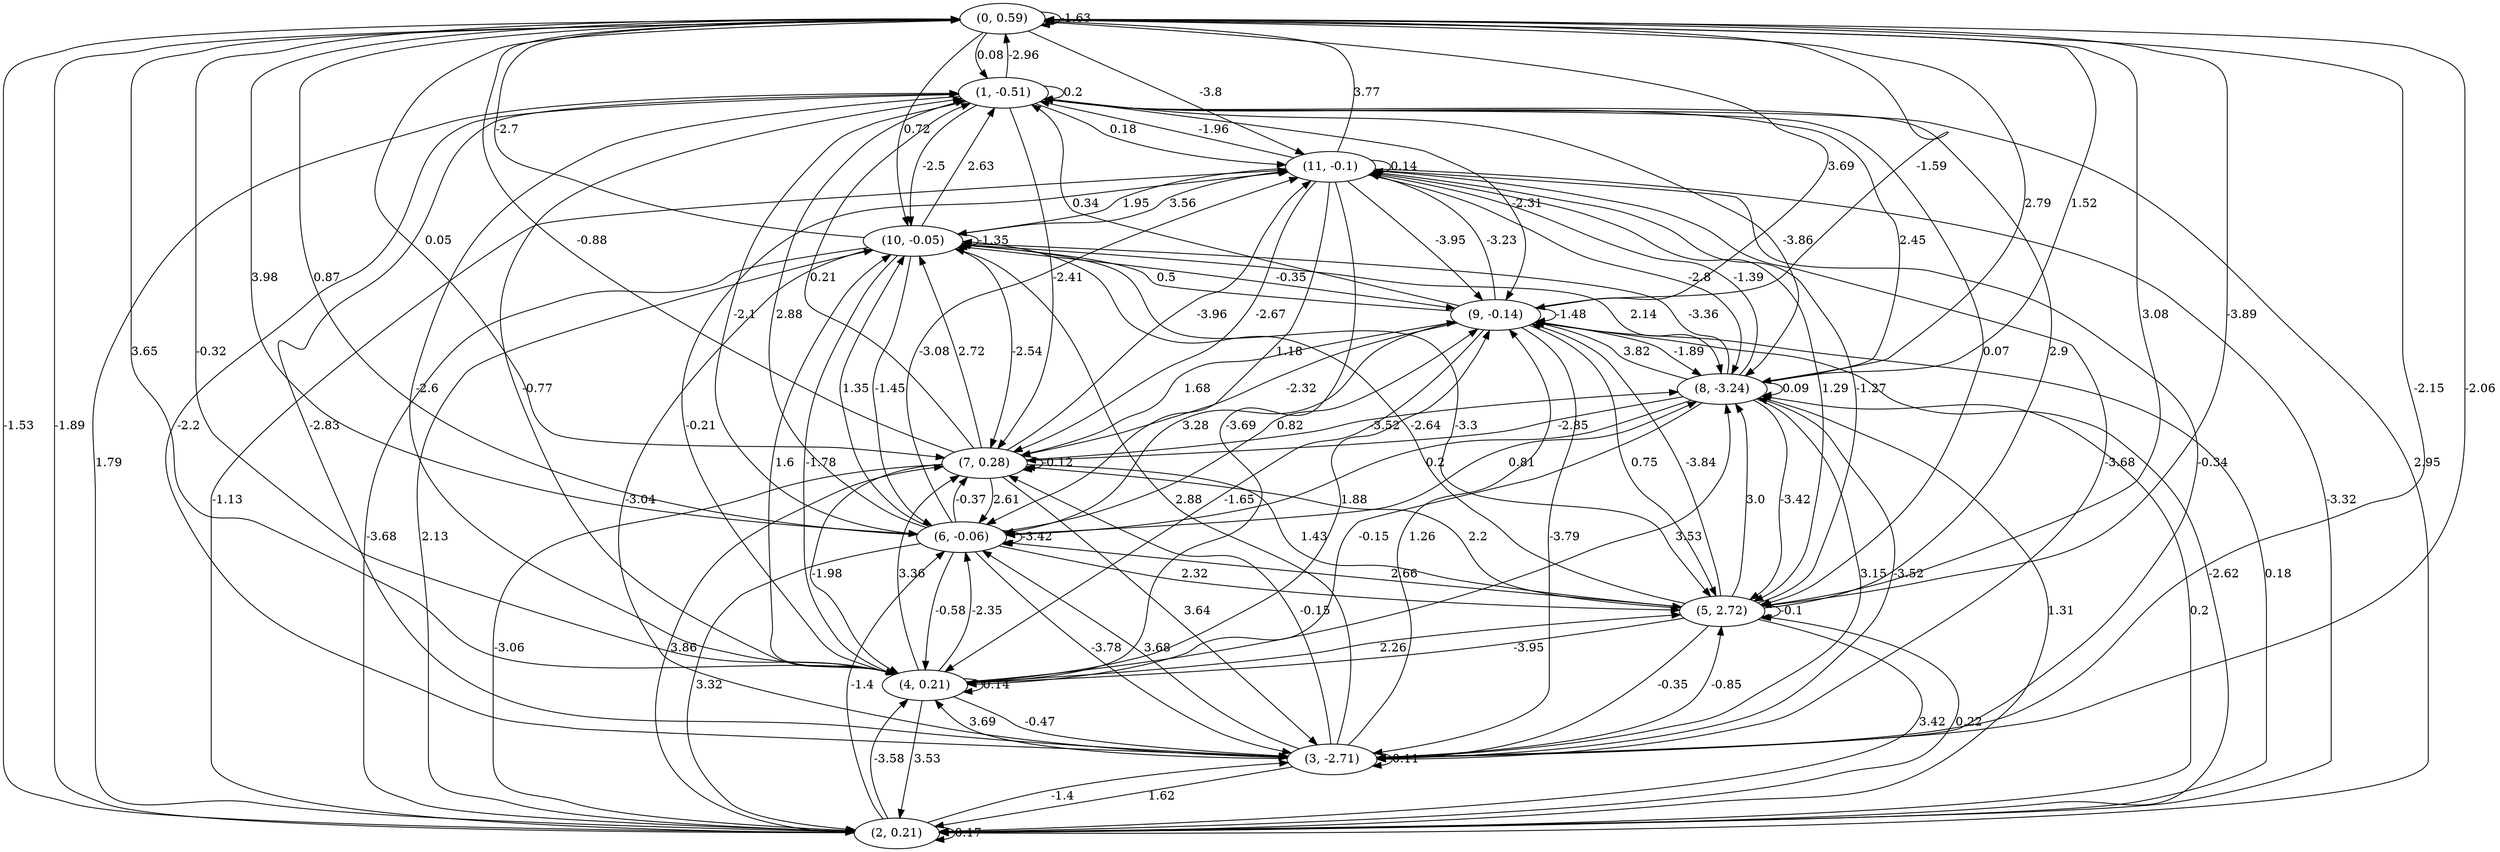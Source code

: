 digraph {
    0 [ label = "(0, 0.59)" ]
    1 [ label = "(1, -0.51)" ]
    2 [ label = "(2, 0.21)" ]
    3 [ label = "(3, -2.71)" ]
    4 [ label = "(4, 0.21)" ]
    5 [ label = "(5, 2.72)" ]
    6 [ label = "(6, -0.06)" ]
    7 [ label = "(7, 0.28)" ]
    8 [ label = "(8, -3.24)" ]
    9 [ label = "(9, -0.14)" ]
    10 [ label = "(10, -0.05)" ]
    11 [ label = "(11, -0.1)" ]
    0 -> 0 [ label = "-1.63" ]
    1 -> 1 [ label = "0.2" ]
    2 -> 2 [ label = "0.17" ]
    3 -> 3 [ label = "0.11" ]
    4 -> 4 [ label = "0.14" ]
    5 -> 5 [ label = "-0.1" ]
    6 -> 6 [ label = "-3.42" ]
    7 -> 7 [ label = "-0.12" ]
    8 -> 8 [ label = "0.09" ]
    9 -> 9 [ label = "-1.48" ]
    10 -> 10 [ label = "-1.35" ]
    11 -> 11 [ label = "0.14" ]
    1 -> 0 [ label = "-2.96" ]
    2 -> 0 [ label = "-1.89" ]
    3 -> 0 [ label = "-2.06" ]
    4 -> 0 [ label = "-0.32" ]
    5 -> 0 [ label = "-3.89" ]
    6 -> 0 [ label = "0.87" ]
    7 -> 0 [ label = "-0.88" ]
    8 -> 0 [ label = "1.52" ]
    9 -> 0 [ label = "-1.59" ]
    10 -> 0 [ label = "-2.7" ]
    11 -> 0 [ label = "3.77" ]
    0 -> 1 [ label = "0.08" ]
    2 -> 1 [ label = "1.79" ]
    3 -> 1 [ label = "-2.83" ]
    4 -> 1 [ label = "-0.77" ]
    5 -> 1 [ label = "2.9" ]
    6 -> 1 [ label = "2.88" ]
    7 -> 1 [ label = "0.21" ]
    8 -> 1 [ label = "2.45" ]
    9 -> 1 [ label = "0.34" ]
    10 -> 1 [ label = "2.63" ]
    11 -> 1 [ label = "-1.96" ]
    0 -> 2 [ label = "-1.53" ]
    1 -> 2 [ label = "2.95" ]
    3 -> 2 [ label = "1.62" ]
    4 -> 2 [ label = "3.53" ]
    5 -> 2 [ label = "3.42" ]
    6 -> 2 [ label = "3.32" ]
    7 -> 2 [ label = "-3.06" ]
    8 -> 2 [ label = "1.31" ]
    9 -> 2 [ label = "-2.62" ]
    10 -> 2 [ label = "-3.68" ]
    11 -> 2 [ label = "-3.32" ]
    0 -> 3 [ label = "-2.15" ]
    1 -> 3 [ label = "-2.2" ]
    2 -> 3 [ label = "-1.4" ]
    4 -> 3 [ label = "-0.47" ]
    5 -> 3 [ label = "-0.35" ]
    6 -> 3 [ label = "-3.78" ]
    7 -> 3 [ label = "3.64" ]
    8 -> 3 [ label = "3.15" ]
    9 -> 3 [ label = "-3.79" ]
    10 -> 3 [ label = "-3.04" ]
    11 -> 3 [ label = "-0.34" ]
    0 -> 4 [ label = "3.65" ]
    1 -> 4 [ label = "-2.6" ]
    2 -> 4 [ label = "-3.58" ]
    3 -> 4 [ label = "3.69" ]
    5 -> 4 [ label = "-3.95" ]
    6 -> 4 [ label = "-0.58" ]
    7 -> 4 [ label = "-1.98" ]
    8 -> 4 [ label = "-0.15" ]
    9 -> 4 [ label = "-1.65" ]
    10 -> 4 [ label = "-1.78" ]
    11 -> 4 [ label = "-3.69" ]
    0 -> 5 [ label = "3.08" ]
    1 -> 5 [ label = "0.07" ]
    2 -> 5 [ label = "0.22" ]
    3 -> 5 [ label = "-0.85" ]
    4 -> 5 [ label = "2.26" ]
    6 -> 5 [ label = "2.32" ]
    7 -> 5 [ label = "1.43" ]
    8 -> 5 [ label = "-3.42" ]
    9 -> 5 [ label = "0.75" ]
    10 -> 5 [ label = "-3.3" ]
    11 -> 5 [ label = "1.29" ]
    0 -> 6 [ label = "3.98" ]
    1 -> 6 [ label = "-2.1" ]
    2 -> 6 [ label = "-1.4" ]
    3 -> 6 [ label = "3.68" ]
    4 -> 6 [ label = "-2.35" ]
    5 -> 6 [ label = "2.66" ]
    7 -> 6 [ label = "2.61" ]
    8 -> 6 [ label = "0.2" ]
    9 -> 6 [ label = "3.28" ]
    10 -> 6 [ label = "-1.45" ]
    11 -> 6 [ label = "1.18" ]
    0 -> 7 [ label = "0.05" ]
    1 -> 7 [ label = "-2.41" ]
    2 -> 7 [ label = "3.86" ]
    3 -> 7 [ label = "-0.15" ]
    4 -> 7 [ label = "3.36" ]
    5 -> 7 [ label = "2.2" ]
    6 -> 7 [ label = "-0.37" ]
    8 -> 7 [ label = "-2.85" ]
    9 -> 7 [ label = "-2.32" ]
    10 -> 7 [ label = "-2.54" ]
    11 -> 7 [ label = "-2.67" ]
    0 -> 8 [ label = "2.79" ]
    1 -> 8 [ label = "-3.86" ]
    2 -> 8 [ label = "0.2" ]
    3 -> 8 [ label = "-3.52" ]
    4 -> 8 [ label = "3.53" ]
    5 -> 8 [ label = "3.0" ]
    6 -> 8 [ label = "0.81" ]
    7 -> 8 [ label = "-3.52" ]
    9 -> 8 [ label = "-1.89" ]
    10 -> 8 [ label = "2.14" ]
    11 -> 8 [ label = "-2.8" ]
    0 -> 9 [ label = "3.69" ]
    1 -> 9 [ label = "-2.31" ]
    2 -> 9 [ label = "0.18" ]
    3 -> 9 [ label = "1.26" ]
    4 -> 9 [ label = "1.88" ]
    5 -> 9 [ label = "-3.84" ]
    6 -> 9 [ label = "0.82" ]
    7 -> 9 [ label = "1.68" ]
    8 -> 9 [ label = "3.82" ]
    10 -> 9 [ label = "-0.35" ]
    11 -> 9 [ label = "-3.95" ]
    0 -> 10 [ label = "0.72" ]
    1 -> 10 [ label = "-2.5" ]
    2 -> 10 [ label = "2.13" ]
    3 -> 10 [ label = "2.88" ]
    4 -> 10 [ label = "1.6" ]
    5 -> 10 [ label = "-2.64" ]
    6 -> 10 [ label = "1.35" ]
    7 -> 10 [ label = "2.72" ]
    8 -> 10 [ label = "-3.36" ]
    9 -> 10 [ label = "0.5" ]
    11 -> 10 [ label = "1.95" ]
    0 -> 11 [ label = "-3.8" ]
    1 -> 11 [ label = "0.18" ]
    2 -> 11 [ label = "-1.13" ]
    3 -> 11 [ label = "-3.68" ]
    4 -> 11 [ label = "-0.21" ]
    5 -> 11 [ label = "-1.27" ]
    6 -> 11 [ label = "-3.08" ]
    7 -> 11 [ label = "-3.96" ]
    8 -> 11 [ label = "-1.39" ]
    9 -> 11 [ label = "-3.23" ]
    10 -> 11 [ label = "3.56" ]
}

